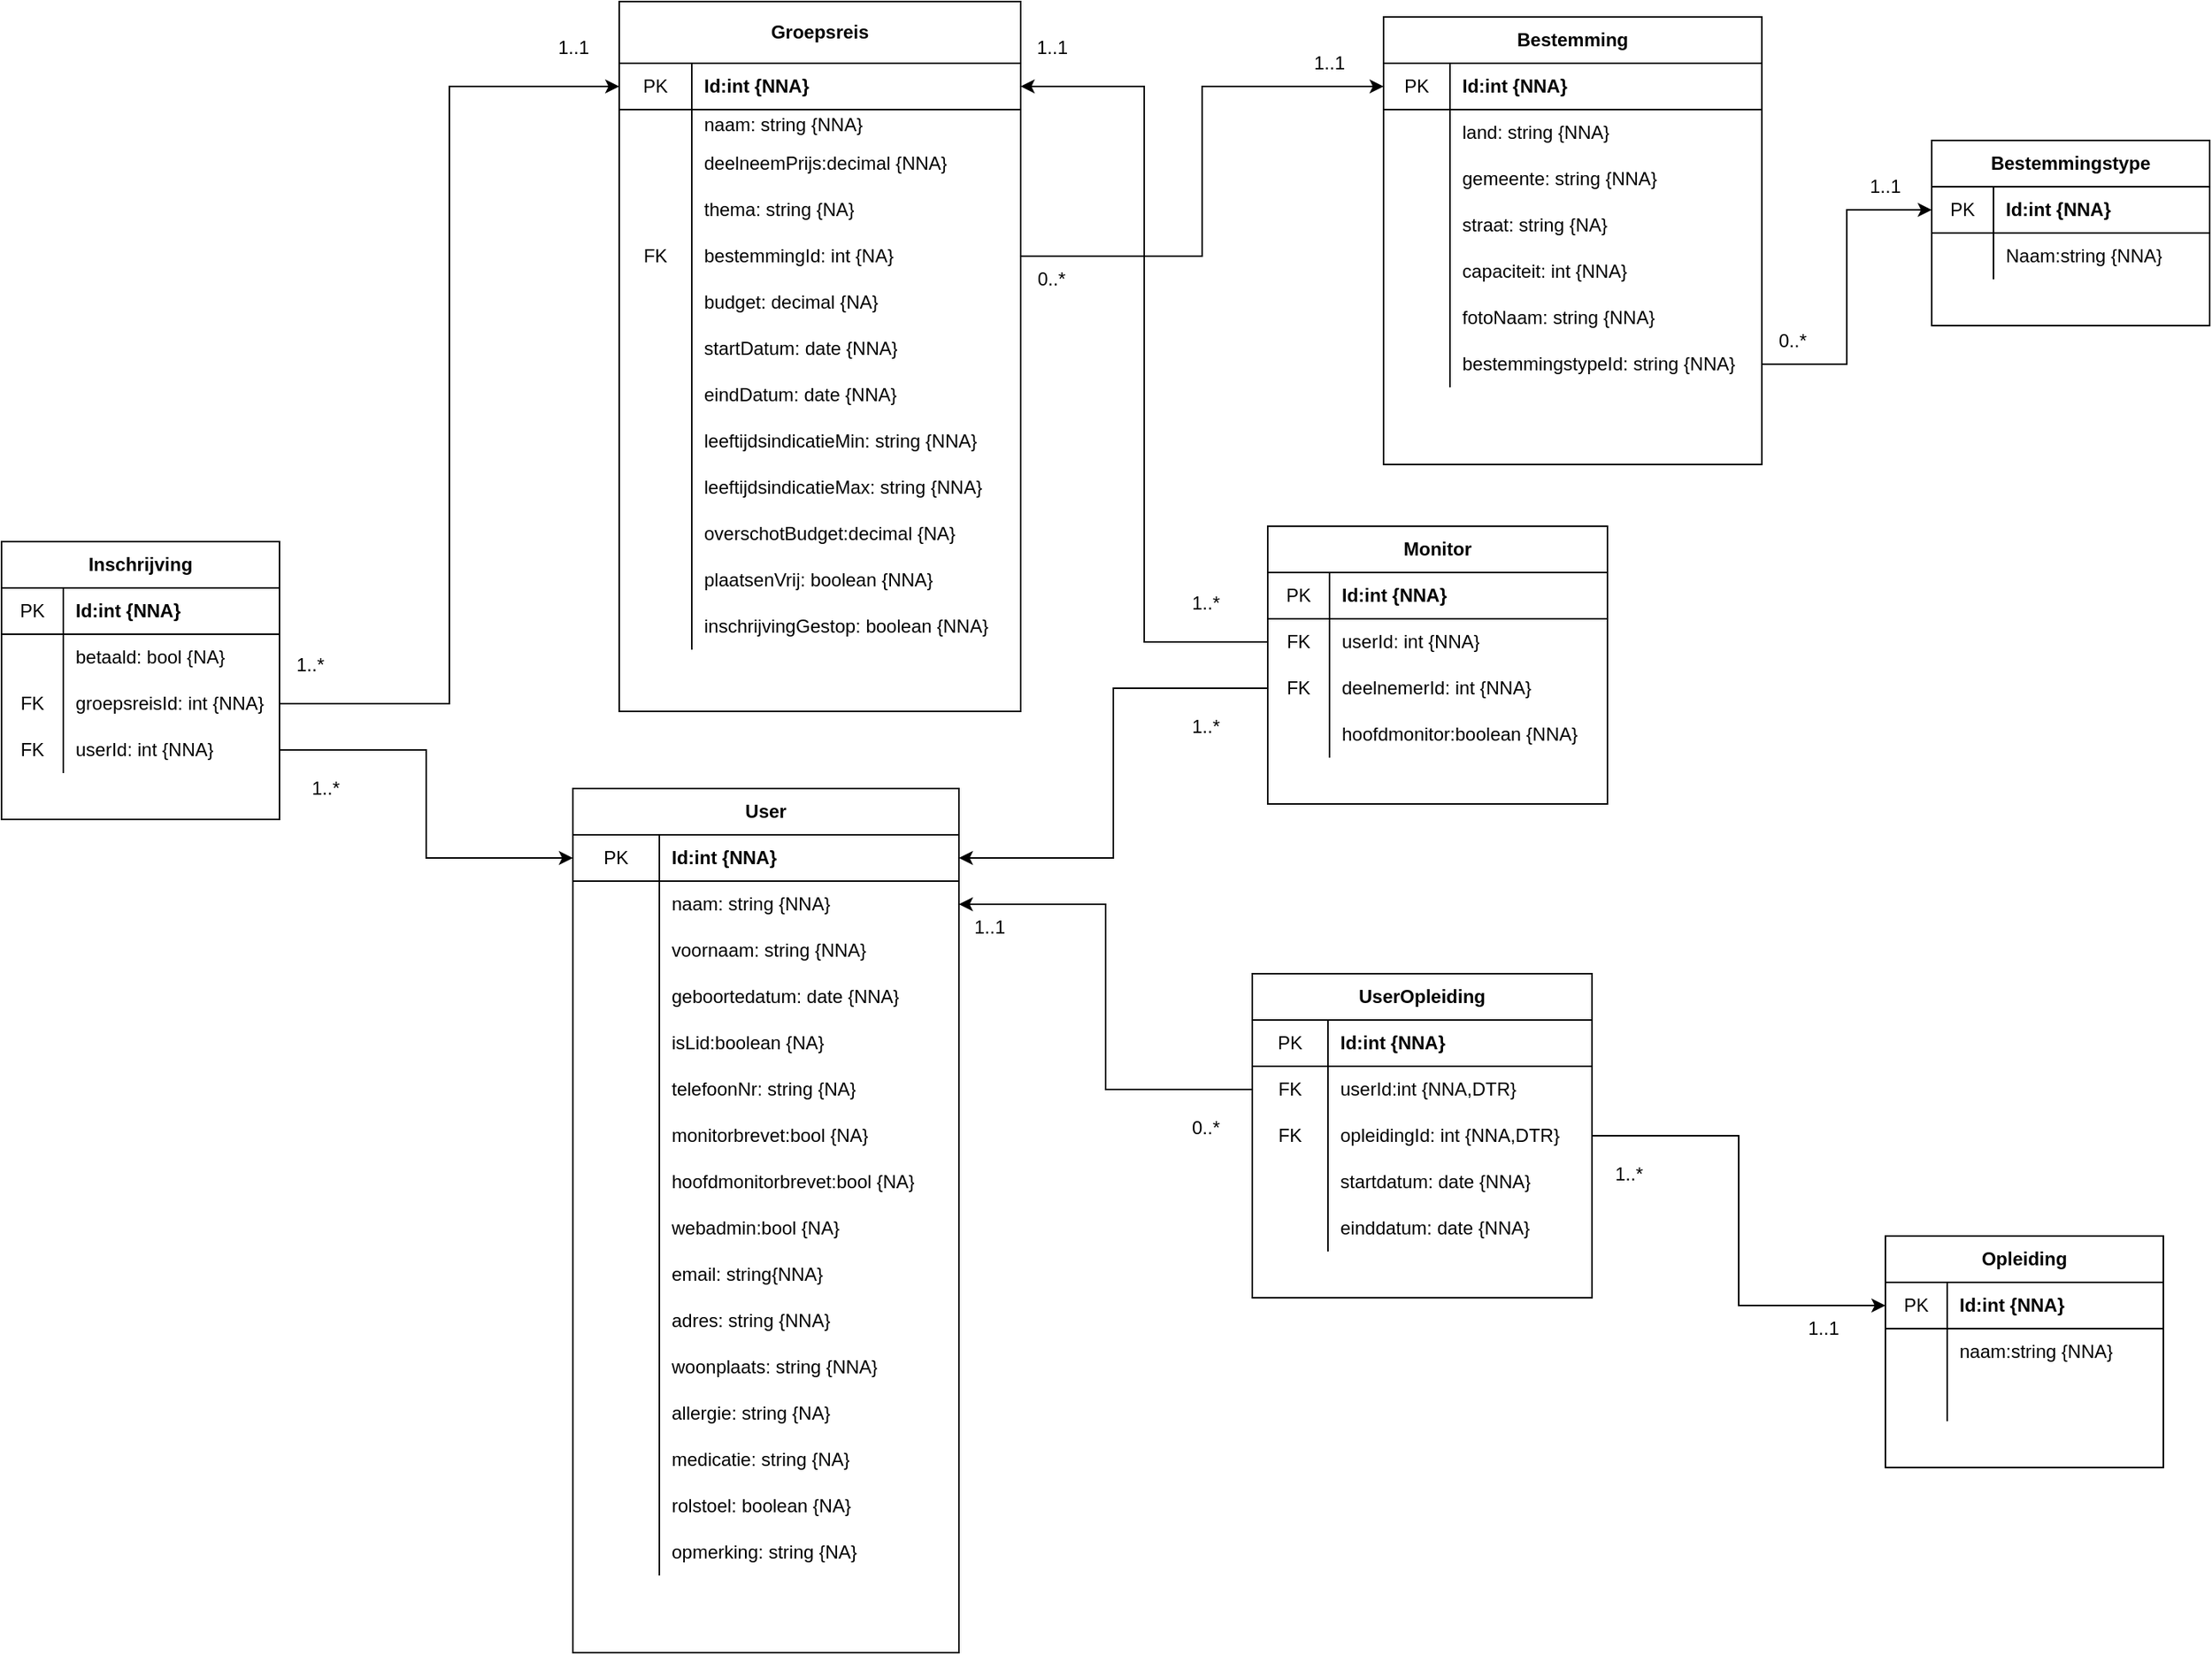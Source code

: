 <mxfile version="13.9.9" type="device"><diagram id="C5RBs43oDa-KdzZeNtuy" name="Page-1"><mxGraphModel dx="2091" dy="584" grid="1" gridSize="10" guides="1" tooltips="1" connect="1" arrows="1" fold="1" page="1" pageScale="1" pageWidth="827" pageHeight="1169" math="0" shadow="0"><root><mxCell id="WIyWlLk6GJQsqaUBKTNV-0"/><mxCell id="WIyWlLk6GJQsqaUBKTNV-1" parent="WIyWlLk6GJQsqaUBKTNV-0"/><mxCell id="b2RmtVHGMw0aTSCNM7jY-10" value="Groepsreis" style="shape=table;html=1;whiteSpace=wrap;startSize=40;container=1;collapsible=0;childLayout=tableLayout;fixedRows=1;rowLines=0;fontStyle=1;align=center;" parent="WIyWlLk6GJQsqaUBKTNV-1" vertex="1"><mxGeometry x="-260" y="50" width="260" height="460" as="geometry"/></mxCell><mxCell id="b2RmtVHGMw0aTSCNM7jY-11" value="" style="shape=partialRectangle;html=1;whiteSpace=wrap;collapsible=0;dropTarget=0;pointerEvents=0;fillColor=none;top=0;left=0;bottom=1;right=0;points=[[0,0.5],[1,0.5]];portConstraint=eastwest;" parent="b2RmtVHGMw0aTSCNM7jY-10" vertex="1"><mxGeometry y="40" width="260" height="30" as="geometry"/></mxCell><mxCell id="b2RmtVHGMw0aTSCNM7jY-12" value="PK" style="shape=partialRectangle;html=1;whiteSpace=wrap;connectable=0;fillColor=none;top=0;left=0;bottom=0;right=0;overflow=hidden;" parent="b2RmtVHGMw0aTSCNM7jY-11" vertex="1"><mxGeometry width="47" height="30" as="geometry"/></mxCell><mxCell id="b2RmtVHGMw0aTSCNM7jY-13" value="&lt;span style=&quot;font-weight: 700 ; background-color: rgb(255 , 255 , 255)&quot;&gt;Id:int {NNA}&lt;/span&gt;" style="shape=partialRectangle;html=1;whiteSpace=wrap;connectable=0;fillColor=none;top=0;left=0;bottom=0;right=0;align=left;spacingLeft=6;overflow=hidden;" parent="b2RmtVHGMw0aTSCNM7jY-11" vertex="1"><mxGeometry x="47" width="213" height="30" as="geometry"/></mxCell><mxCell id="b2RmtVHGMw0aTSCNM7jY-14" value="" style="shape=partialRectangle;html=1;whiteSpace=wrap;collapsible=0;dropTarget=0;pointerEvents=0;fillColor=none;top=0;left=0;bottom=0;right=0;points=[[0,0.5],[1,0.5]];portConstraint=eastwest;" parent="b2RmtVHGMw0aTSCNM7jY-10" vertex="1"><mxGeometry y="70" width="260" height="20" as="geometry"/></mxCell><mxCell id="b2RmtVHGMw0aTSCNM7jY-15" value="" style="shape=partialRectangle;html=1;whiteSpace=wrap;connectable=0;fillColor=none;top=0;left=0;bottom=0;right=0;overflow=hidden;" parent="b2RmtVHGMw0aTSCNM7jY-14" vertex="1"><mxGeometry width="47" height="20" as="geometry"/></mxCell><mxCell id="b2RmtVHGMw0aTSCNM7jY-16" value="naam: string {NNA}" style="shape=partialRectangle;html=1;whiteSpace=wrap;connectable=0;fillColor=none;top=0;left=0;bottom=0;right=0;align=left;spacingLeft=6;overflow=hidden;" parent="b2RmtVHGMw0aTSCNM7jY-14" vertex="1"><mxGeometry x="47" width="213" height="20" as="geometry"/></mxCell><mxCell id="b2RmtVHGMw0aTSCNM7jY-17" value="" style="shape=partialRectangle;html=1;whiteSpace=wrap;collapsible=0;dropTarget=0;pointerEvents=0;fillColor=none;top=0;left=0;bottom=0;right=0;points=[[0,0.5],[1,0.5]];portConstraint=eastwest;" parent="b2RmtVHGMw0aTSCNM7jY-10" vertex="1"><mxGeometry y="90" width="260" height="30" as="geometry"/></mxCell><mxCell id="b2RmtVHGMw0aTSCNM7jY-18" value="" style="shape=partialRectangle;html=1;whiteSpace=wrap;connectable=0;fillColor=none;top=0;left=0;bottom=0;right=0;overflow=hidden;" parent="b2RmtVHGMw0aTSCNM7jY-17" vertex="1"><mxGeometry width="47" height="30" as="geometry"/></mxCell><mxCell id="b2RmtVHGMw0aTSCNM7jY-19" value="deelneemPrijs:decimal {NNA}" style="shape=partialRectangle;html=1;whiteSpace=wrap;connectable=0;fillColor=none;top=0;left=0;bottom=0;right=0;align=left;spacingLeft=6;overflow=hidden;" parent="b2RmtVHGMw0aTSCNM7jY-17" vertex="1"><mxGeometry x="47" width="213" height="30" as="geometry"/></mxCell><mxCell id="LgkjcT197E1DzK7klK1a-7" value="" style="shape=partialRectangle;html=1;whiteSpace=wrap;collapsible=0;dropTarget=0;pointerEvents=0;fillColor=none;top=0;left=0;bottom=0;right=0;points=[[0,0.5],[1,0.5]];portConstraint=eastwest;" parent="b2RmtVHGMw0aTSCNM7jY-10" vertex="1"><mxGeometry y="120" width="260" height="30" as="geometry"/></mxCell><mxCell id="LgkjcT197E1DzK7klK1a-8" value="" style="shape=partialRectangle;html=1;whiteSpace=wrap;connectable=0;fillColor=none;top=0;left=0;bottom=0;right=0;overflow=hidden;" parent="LgkjcT197E1DzK7klK1a-7" vertex="1"><mxGeometry width="47" height="30" as="geometry"/></mxCell><mxCell id="LgkjcT197E1DzK7klK1a-9" value="thema: string {NA}" style="shape=partialRectangle;html=1;whiteSpace=wrap;connectable=0;fillColor=none;top=0;left=0;bottom=0;right=0;align=left;spacingLeft=6;overflow=hidden;" parent="LgkjcT197E1DzK7klK1a-7" vertex="1"><mxGeometry x="47" width="213" height="30" as="geometry"/></mxCell><mxCell id="LgkjcT197E1DzK7klK1a-24" value="" style="shape=partialRectangle;html=1;whiteSpace=wrap;collapsible=0;dropTarget=0;pointerEvents=0;fillColor=none;top=0;left=0;bottom=0;right=0;points=[[0,0.5],[1,0.5]];portConstraint=eastwest;" parent="b2RmtVHGMw0aTSCNM7jY-10" vertex="1"><mxGeometry y="150" width="260" height="30" as="geometry"/></mxCell><mxCell id="LgkjcT197E1DzK7klK1a-25" value="FK" style="shape=partialRectangle;html=1;whiteSpace=wrap;connectable=0;fillColor=none;top=0;left=0;bottom=0;right=0;overflow=hidden;" parent="LgkjcT197E1DzK7klK1a-24" vertex="1"><mxGeometry width="47" height="30" as="geometry"/></mxCell><mxCell id="LgkjcT197E1DzK7klK1a-26" value="bestemmingId: int {NA}" style="shape=partialRectangle;html=1;whiteSpace=wrap;connectable=0;fillColor=none;top=0;left=0;bottom=0;right=0;align=left;spacingLeft=6;overflow=hidden;" parent="LgkjcT197E1DzK7klK1a-24" vertex="1"><mxGeometry x="47" width="213" height="30" as="geometry"/></mxCell><mxCell id="nug8iFL8tTf4QqqPqUYA-22" value="" style="shape=partialRectangle;html=1;whiteSpace=wrap;collapsible=0;dropTarget=0;pointerEvents=0;fillColor=none;top=0;left=0;bottom=0;right=0;points=[[0,0.5],[1,0.5]];portConstraint=eastwest;" parent="b2RmtVHGMw0aTSCNM7jY-10" vertex="1"><mxGeometry y="180" width="260" height="30" as="geometry"/></mxCell><mxCell id="nug8iFL8tTf4QqqPqUYA-23" value="" style="shape=partialRectangle;html=1;whiteSpace=wrap;connectable=0;fillColor=none;top=0;left=0;bottom=0;right=0;overflow=hidden;" parent="nug8iFL8tTf4QqqPqUYA-22" vertex="1"><mxGeometry width="47" height="30" as="geometry"/></mxCell><mxCell id="nug8iFL8tTf4QqqPqUYA-24" value="budget: decimal {NA}" style="shape=partialRectangle;html=1;whiteSpace=wrap;connectable=0;fillColor=none;top=0;left=0;bottom=0;right=0;align=left;spacingLeft=6;overflow=hidden;" parent="nug8iFL8tTf4QqqPqUYA-22" vertex="1"><mxGeometry x="47" width="213" height="30" as="geometry"/></mxCell><mxCell id="nug8iFL8tTf4QqqPqUYA-47" value="" style="shape=partialRectangle;html=1;whiteSpace=wrap;collapsible=0;dropTarget=0;pointerEvents=0;fillColor=none;top=0;left=0;bottom=0;right=0;points=[[0,0.5],[1,0.5]];portConstraint=eastwest;" parent="b2RmtVHGMw0aTSCNM7jY-10" vertex="1"><mxGeometry y="210" width="260" height="30" as="geometry"/></mxCell><mxCell id="nug8iFL8tTf4QqqPqUYA-48" value="" style="shape=partialRectangle;html=1;whiteSpace=wrap;connectable=0;fillColor=none;top=0;left=0;bottom=0;right=0;overflow=hidden;" parent="nug8iFL8tTf4QqqPqUYA-47" vertex="1"><mxGeometry width="47" height="30" as="geometry"/></mxCell><mxCell id="nug8iFL8tTf4QqqPqUYA-49" value="startDatum: date {NNA}" style="shape=partialRectangle;html=1;whiteSpace=wrap;connectable=0;fillColor=none;top=0;left=0;bottom=0;right=0;align=left;spacingLeft=6;overflow=hidden;" parent="nug8iFL8tTf4QqqPqUYA-47" vertex="1"><mxGeometry x="47" width="213" height="30" as="geometry"/></mxCell><mxCell id="nug8iFL8tTf4QqqPqUYA-50" value="" style="shape=partialRectangle;html=1;whiteSpace=wrap;collapsible=0;dropTarget=0;pointerEvents=0;fillColor=none;top=0;left=0;bottom=0;right=0;points=[[0,0.5],[1,0.5]];portConstraint=eastwest;" parent="b2RmtVHGMw0aTSCNM7jY-10" vertex="1"><mxGeometry y="240" width="260" height="30" as="geometry"/></mxCell><mxCell id="nug8iFL8tTf4QqqPqUYA-51" value="" style="shape=partialRectangle;html=1;whiteSpace=wrap;connectable=0;fillColor=none;top=0;left=0;bottom=0;right=0;overflow=hidden;" parent="nug8iFL8tTf4QqqPqUYA-50" vertex="1"><mxGeometry width="47" height="30" as="geometry"/></mxCell><mxCell id="nug8iFL8tTf4QqqPqUYA-52" value="eindDatum: date {NNA}" style="shape=partialRectangle;html=1;whiteSpace=wrap;connectable=0;fillColor=none;top=0;left=0;bottom=0;right=0;align=left;spacingLeft=6;overflow=hidden;" parent="nug8iFL8tTf4QqqPqUYA-50" vertex="1"><mxGeometry x="47" width="213" height="30" as="geometry"/></mxCell><mxCell id="LgkjcT197E1DzK7klK1a-4" value="" style="shape=partialRectangle;html=1;whiteSpace=wrap;collapsible=0;dropTarget=0;pointerEvents=0;fillColor=none;top=0;left=0;bottom=0;right=0;points=[[0,0.5],[1,0.5]];portConstraint=eastwest;" parent="b2RmtVHGMw0aTSCNM7jY-10" vertex="1"><mxGeometry y="270" width="260" height="30" as="geometry"/></mxCell><mxCell id="LgkjcT197E1DzK7klK1a-5" value="" style="shape=partialRectangle;html=1;whiteSpace=wrap;connectable=0;fillColor=none;top=0;left=0;bottom=0;right=0;overflow=hidden;" parent="LgkjcT197E1DzK7klK1a-4" vertex="1"><mxGeometry width="47" height="30" as="geometry"/></mxCell><mxCell id="LgkjcT197E1DzK7klK1a-6" value="leeftijdsindicatieMin: string {NNA}" style="shape=partialRectangle;html=1;whiteSpace=wrap;connectable=0;fillColor=none;top=0;left=0;bottom=0;right=0;align=left;spacingLeft=6;overflow=hidden;" parent="LgkjcT197E1DzK7klK1a-4" vertex="1"><mxGeometry x="47" width="213" height="30" as="geometry"/></mxCell><mxCell id="aZck751rsVT54Oi11za5-96" value="" style="shape=partialRectangle;html=1;whiteSpace=wrap;collapsible=0;dropTarget=0;pointerEvents=0;fillColor=none;top=0;left=0;bottom=0;right=0;points=[[0,0.5],[1,0.5]];portConstraint=eastwest;" parent="b2RmtVHGMw0aTSCNM7jY-10" vertex="1"><mxGeometry y="300" width="260" height="30" as="geometry"/></mxCell><mxCell id="aZck751rsVT54Oi11za5-97" value="" style="shape=partialRectangle;html=1;whiteSpace=wrap;connectable=0;fillColor=none;top=0;left=0;bottom=0;right=0;overflow=hidden;" parent="aZck751rsVT54Oi11za5-96" vertex="1"><mxGeometry width="47" height="30" as="geometry"/></mxCell><mxCell id="aZck751rsVT54Oi11za5-98" value="leeftijdsindicatieMax: string {NNA}" style="shape=partialRectangle;html=1;whiteSpace=wrap;connectable=0;fillColor=none;top=0;left=0;bottom=0;right=0;align=left;spacingLeft=6;overflow=hidden;" parent="aZck751rsVT54Oi11za5-96" vertex="1"><mxGeometry x="47" width="213" height="30" as="geometry"/></mxCell><mxCell id="aZck751rsVT54Oi11za5-114" value="" style="shape=partialRectangle;html=1;whiteSpace=wrap;collapsible=0;dropTarget=0;pointerEvents=0;fillColor=none;top=0;left=0;bottom=0;right=0;points=[[0,0.5],[1,0.5]];portConstraint=eastwest;" parent="b2RmtVHGMw0aTSCNM7jY-10" vertex="1"><mxGeometry y="330" width="260" height="30" as="geometry"/></mxCell><mxCell id="aZck751rsVT54Oi11za5-115" value="" style="shape=partialRectangle;html=1;whiteSpace=wrap;connectable=0;fillColor=none;top=0;left=0;bottom=0;right=0;overflow=hidden;" parent="aZck751rsVT54Oi11za5-114" vertex="1"><mxGeometry width="47" height="30" as="geometry"/></mxCell><mxCell id="aZck751rsVT54Oi11za5-116" value="overschotBudget:decimal {NA}" style="shape=partialRectangle;html=1;whiteSpace=wrap;connectable=0;fillColor=none;top=0;left=0;bottom=0;right=0;align=left;spacingLeft=6;overflow=hidden;" parent="aZck751rsVT54Oi11za5-114" vertex="1"><mxGeometry x="47" width="213" height="30" as="geometry"/></mxCell><mxCell id="aZck751rsVT54Oi11za5-117" value="" style="shape=partialRectangle;html=1;whiteSpace=wrap;collapsible=0;dropTarget=0;pointerEvents=0;fillColor=none;top=0;left=0;bottom=0;right=0;points=[[0,0.5],[1,0.5]];portConstraint=eastwest;" parent="b2RmtVHGMw0aTSCNM7jY-10" vertex="1"><mxGeometry y="360" width="260" height="30" as="geometry"/></mxCell><mxCell id="aZck751rsVT54Oi11za5-118" value="" style="shape=partialRectangle;html=1;whiteSpace=wrap;connectable=0;fillColor=none;top=0;left=0;bottom=0;right=0;overflow=hidden;" parent="aZck751rsVT54Oi11za5-117" vertex="1"><mxGeometry width="47" height="30" as="geometry"/></mxCell><mxCell id="aZck751rsVT54Oi11za5-119" value="plaatsenVrij: boolean {NNA}" style="shape=partialRectangle;html=1;whiteSpace=wrap;connectable=0;fillColor=none;top=0;left=0;bottom=0;right=0;align=left;spacingLeft=6;overflow=hidden;" parent="aZck751rsVT54Oi11za5-117" vertex="1"><mxGeometry x="47" width="213" height="30" as="geometry"/></mxCell><mxCell id="aZck751rsVT54Oi11za5-157" value="" style="shape=partialRectangle;html=1;whiteSpace=wrap;collapsible=0;dropTarget=0;pointerEvents=0;fillColor=none;top=0;left=0;bottom=0;right=0;points=[[0,0.5],[1,0.5]];portConstraint=eastwest;" parent="b2RmtVHGMw0aTSCNM7jY-10" vertex="1"><mxGeometry y="390" width="260" height="30" as="geometry"/></mxCell><mxCell id="aZck751rsVT54Oi11za5-158" value="" style="shape=partialRectangle;html=1;whiteSpace=wrap;connectable=0;fillColor=none;top=0;left=0;bottom=0;right=0;overflow=hidden;" parent="aZck751rsVT54Oi11za5-157" vertex="1"><mxGeometry width="47" height="30" as="geometry"/></mxCell><mxCell id="aZck751rsVT54Oi11za5-159" value="inschrijvingGestop: boolean {NNA}" style="shape=partialRectangle;html=1;whiteSpace=wrap;connectable=0;fillColor=none;top=0;left=0;bottom=0;right=0;align=left;spacingLeft=6;overflow=hidden;" parent="aZck751rsVT54Oi11za5-157" vertex="1"><mxGeometry x="47" width="213" height="30" as="geometry"/></mxCell><mxCell id="b2RmtVHGMw0aTSCNM7jY-20" value="Bestemming" style="shape=table;html=1;whiteSpace=wrap;startSize=30;container=1;collapsible=0;childLayout=tableLayout;fixedRows=1;rowLines=0;fontStyle=1;align=center;" parent="WIyWlLk6GJQsqaUBKTNV-1" vertex="1"><mxGeometry x="235" y="60" width="245" height="290" as="geometry"/></mxCell><mxCell id="b2RmtVHGMw0aTSCNM7jY-21" value="" style="shape=partialRectangle;html=1;whiteSpace=wrap;collapsible=0;dropTarget=0;pointerEvents=0;fillColor=none;top=0;left=0;bottom=1;right=0;points=[[0,0.5],[1,0.5]];portConstraint=eastwest;" parent="b2RmtVHGMw0aTSCNM7jY-20" vertex="1"><mxGeometry y="30" width="245" height="30" as="geometry"/></mxCell><mxCell id="b2RmtVHGMw0aTSCNM7jY-22" value="PK" style="shape=partialRectangle;html=1;whiteSpace=wrap;connectable=0;fillColor=none;top=0;left=0;bottom=0;right=0;overflow=hidden;" parent="b2RmtVHGMw0aTSCNM7jY-21" vertex="1"><mxGeometry width="43" height="30" as="geometry"/></mxCell><mxCell id="b2RmtVHGMw0aTSCNM7jY-23" value="&lt;span style=&quot;font-weight: 700 ; background-color: rgb(255 , 255 , 255)&quot;&gt;Id:int {NNA}&lt;/span&gt;" style="shape=partialRectangle;html=1;whiteSpace=wrap;connectable=0;fillColor=none;top=0;left=0;bottom=0;right=0;align=left;spacingLeft=6;overflow=hidden;" parent="b2RmtVHGMw0aTSCNM7jY-21" vertex="1"><mxGeometry x="43" width="202" height="30" as="geometry"/></mxCell><mxCell id="b2RmtVHGMw0aTSCNM7jY-24" value="" style="shape=partialRectangle;html=1;whiteSpace=wrap;collapsible=0;dropTarget=0;pointerEvents=0;fillColor=none;top=0;left=0;bottom=0;right=0;points=[[0,0.5],[1,0.5]];portConstraint=eastwest;" parent="b2RmtVHGMw0aTSCNM7jY-20" vertex="1"><mxGeometry y="60" width="245" height="30" as="geometry"/></mxCell><mxCell id="b2RmtVHGMw0aTSCNM7jY-25" value="" style="shape=partialRectangle;html=1;whiteSpace=wrap;connectable=0;fillColor=none;top=0;left=0;bottom=0;right=0;overflow=hidden;" parent="b2RmtVHGMw0aTSCNM7jY-24" vertex="1"><mxGeometry width="43" height="30" as="geometry"/></mxCell><mxCell id="b2RmtVHGMw0aTSCNM7jY-26" value="land: string {NNA}" style="shape=partialRectangle;html=1;whiteSpace=wrap;connectable=0;fillColor=none;top=0;left=0;bottom=0;right=0;align=left;spacingLeft=6;overflow=hidden;" parent="b2RmtVHGMw0aTSCNM7jY-24" vertex="1"><mxGeometry x="43" width="202" height="30" as="geometry"/></mxCell><mxCell id="b2RmtVHGMw0aTSCNM7jY-27" value="" style="shape=partialRectangle;html=1;whiteSpace=wrap;collapsible=0;dropTarget=0;pointerEvents=0;fillColor=none;top=0;left=0;bottom=0;right=0;points=[[0,0.5],[1,0.5]];portConstraint=eastwest;" parent="b2RmtVHGMw0aTSCNM7jY-20" vertex="1"><mxGeometry y="90" width="245" height="30" as="geometry"/></mxCell><mxCell id="b2RmtVHGMw0aTSCNM7jY-28" value="" style="shape=partialRectangle;html=1;whiteSpace=wrap;connectable=0;fillColor=none;top=0;left=0;bottom=0;right=0;overflow=hidden;" parent="b2RmtVHGMw0aTSCNM7jY-27" vertex="1"><mxGeometry width="43" height="30" as="geometry"/></mxCell><mxCell id="b2RmtVHGMw0aTSCNM7jY-29" value="gemeente: string {NNA}" style="shape=partialRectangle;html=1;whiteSpace=wrap;connectable=0;fillColor=none;top=0;left=0;bottom=0;right=0;align=left;spacingLeft=6;overflow=hidden;" parent="b2RmtVHGMw0aTSCNM7jY-27" vertex="1"><mxGeometry x="43" width="202" height="30" as="geometry"/></mxCell><mxCell id="uZnQe8wYLzyNg_ydjCBc-38" value="" style="shape=partialRectangle;html=1;whiteSpace=wrap;collapsible=0;dropTarget=0;pointerEvents=0;fillColor=none;top=0;left=0;bottom=0;right=0;points=[[0,0.5],[1,0.5]];portConstraint=eastwest;" parent="b2RmtVHGMw0aTSCNM7jY-20" vertex="1"><mxGeometry y="120" width="245" height="30" as="geometry"/></mxCell><mxCell id="uZnQe8wYLzyNg_ydjCBc-39" value="" style="shape=partialRectangle;html=1;whiteSpace=wrap;connectable=0;fillColor=none;top=0;left=0;bottom=0;right=0;overflow=hidden;" parent="uZnQe8wYLzyNg_ydjCBc-38" vertex="1"><mxGeometry width="43" height="30" as="geometry"/></mxCell><mxCell id="uZnQe8wYLzyNg_ydjCBc-40" value="straat: string {NA}" style="shape=partialRectangle;html=1;whiteSpace=wrap;connectable=0;fillColor=none;top=0;left=0;bottom=0;right=0;align=left;spacingLeft=6;overflow=hidden;" parent="uZnQe8wYLzyNg_ydjCBc-38" vertex="1"><mxGeometry x="43" width="202" height="30" as="geometry"/></mxCell><mxCell id="uZnQe8wYLzyNg_ydjCBc-41" value="" style="shape=partialRectangle;html=1;whiteSpace=wrap;collapsible=0;dropTarget=0;pointerEvents=0;fillColor=none;top=0;left=0;bottom=0;right=0;points=[[0,0.5],[1,0.5]];portConstraint=eastwest;" parent="b2RmtVHGMw0aTSCNM7jY-20" vertex="1"><mxGeometry y="150" width="245" height="30" as="geometry"/></mxCell><mxCell id="uZnQe8wYLzyNg_ydjCBc-42" value="" style="shape=partialRectangle;html=1;whiteSpace=wrap;connectable=0;fillColor=none;top=0;left=0;bottom=0;right=0;overflow=hidden;" parent="uZnQe8wYLzyNg_ydjCBc-41" vertex="1"><mxGeometry width="43" height="30" as="geometry"/></mxCell><mxCell id="uZnQe8wYLzyNg_ydjCBc-43" value="capaciteit: int {NNA}" style="shape=partialRectangle;html=1;whiteSpace=wrap;connectable=0;fillColor=none;top=0;left=0;bottom=0;right=0;align=left;spacingLeft=6;overflow=hidden;" parent="uZnQe8wYLzyNg_ydjCBc-41" vertex="1"><mxGeometry x="43" width="202" height="30" as="geometry"/></mxCell><mxCell id="kOToBtO9S5kFiczFYiag-9" value="" style="shape=partialRectangle;html=1;whiteSpace=wrap;collapsible=0;dropTarget=0;pointerEvents=0;fillColor=none;top=0;left=0;bottom=0;right=0;points=[[0,0.5],[1,0.5]];portConstraint=eastwest;" vertex="1" parent="b2RmtVHGMw0aTSCNM7jY-20"><mxGeometry y="180" width="245" height="30" as="geometry"/></mxCell><mxCell id="kOToBtO9S5kFiczFYiag-10" value="" style="shape=partialRectangle;html=1;whiteSpace=wrap;connectable=0;fillColor=none;top=0;left=0;bottom=0;right=0;overflow=hidden;" vertex="1" parent="kOToBtO9S5kFiczFYiag-9"><mxGeometry width="43" height="30" as="geometry"/></mxCell><mxCell id="kOToBtO9S5kFiczFYiag-11" value="fotoNaam: string {NNA}" style="shape=partialRectangle;html=1;whiteSpace=wrap;connectable=0;fillColor=none;top=0;left=0;bottom=0;right=0;align=left;spacingLeft=6;overflow=hidden;" vertex="1" parent="kOToBtO9S5kFiczFYiag-9"><mxGeometry x="43" width="202" height="30" as="geometry"/></mxCell><mxCell id="nug8iFL8tTf4QqqPqUYA-75" value="" style="shape=partialRectangle;html=1;whiteSpace=wrap;collapsible=0;dropTarget=0;pointerEvents=0;fillColor=none;top=0;left=0;bottom=0;right=0;points=[[0,0.5],[1,0.5]];portConstraint=eastwest;" parent="b2RmtVHGMw0aTSCNM7jY-20" vertex="1"><mxGeometry y="210" width="245" height="30" as="geometry"/></mxCell><mxCell id="nug8iFL8tTf4QqqPqUYA-76" value="" style="shape=partialRectangle;html=1;whiteSpace=wrap;connectable=0;fillColor=none;top=0;left=0;bottom=0;right=0;overflow=hidden;" parent="nug8iFL8tTf4QqqPqUYA-75" vertex="1"><mxGeometry width="43" height="30" as="geometry"/></mxCell><mxCell id="nug8iFL8tTf4QqqPqUYA-77" value="bestemmingstypeId: string {NNA}" style="shape=partialRectangle;html=1;whiteSpace=wrap;connectable=0;fillColor=none;top=0;left=0;bottom=0;right=0;align=left;spacingLeft=6;overflow=hidden;" parent="nug8iFL8tTf4QqqPqUYA-75" vertex="1"><mxGeometry x="43" width="202" height="30" as="geometry"/></mxCell><mxCell id="nug8iFL8tTf4QqqPqUYA-78" style="edgeStyle=orthogonalEdgeStyle;rounded=0;orthogonalLoop=1;jettySize=auto;html=1;exitX=1;exitY=0.5;exitDx=0;exitDy=0;" parent="b2RmtVHGMw0aTSCNM7jY-20" source="nug8iFL8tTf4QqqPqUYA-75" target="nug8iFL8tTf4QqqPqUYA-75" edge="1"><mxGeometry relative="1" as="geometry"/></mxCell><mxCell id="b2RmtVHGMw0aTSCNM7jY-30" value="User" style="shape=table;html=1;whiteSpace=wrap;startSize=30;container=1;collapsible=0;childLayout=tableLayout;fixedRows=1;rowLines=0;fontStyle=1;align=center;" parent="WIyWlLk6GJQsqaUBKTNV-1" vertex="1"><mxGeometry x="-290" y="560" width="250" height="560" as="geometry"/></mxCell><mxCell id="b2RmtVHGMw0aTSCNM7jY-31" value="" style="shape=partialRectangle;html=1;whiteSpace=wrap;collapsible=0;dropTarget=0;pointerEvents=0;fillColor=none;top=0;left=0;bottom=1;right=0;points=[[0,0.5],[1,0.5]];portConstraint=eastwest;" parent="b2RmtVHGMw0aTSCNM7jY-30" vertex="1"><mxGeometry y="30" width="250" height="30" as="geometry"/></mxCell><mxCell id="b2RmtVHGMw0aTSCNM7jY-32" value="PK" style="shape=partialRectangle;html=1;whiteSpace=wrap;connectable=0;fillColor=none;top=0;left=0;bottom=0;right=0;overflow=hidden;" parent="b2RmtVHGMw0aTSCNM7jY-31" vertex="1"><mxGeometry width="56" height="30" as="geometry"/></mxCell><mxCell id="b2RmtVHGMw0aTSCNM7jY-33" value="&lt;span style=&quot;font-weight: 700 ; background-color: rgb(255 , 255 , 255)&quot;&gt;Id:int {NNA}&lt;/span&gt;" style="shape=partialRectangle;html=1;whiteSpace=wrap;connectable=0;fillColor=none;top=0;left=0;bottom=0;right=0;align=left;spacingLeft=6;overflow=hidden;" parent="b2RmtVHGMw0aTSCNM7jY-31" vertex="1"><mxGeometry x="56" width="194" height="30" as="geometry"/></mxCell><mxCell id="b2RmtVHGMw0aTSCNM7jY-34" value="" style="shape=partialRectangle;html=1;whiteSpace=wrap;collapsible=0;dropTarget=0;pointerEvents=0;fillColor=none;top=0;left=0;bottom=0;right=0;points=[[0,0.5],[1,0.5]];portConstraint=eastwest;" parent="b2RmtVHGMw0aTSCNM7jY-30" vertex="1"><mxGeometry y="60" width="250" height="30" as="geometry"/></mxCell><mxCell id="b2RmtVHGMw0aTSCNM7jY-35" value="" style="shape=partialRectangle;html=1;whiteSpace=wrap;connectable=0;fillColor=none;top=0;left=0;bottom=0;right=0;overflow=hidden;" parent="b2RmtVHGMw0aTSCNM7jY-34" vertex="1"><mxGeometry width="56" height="30" as="geometry"/></mxCell><mxCell id="b2RmtVHGMw0aTSCNM7jY-36" value="naam: string {NNA}" style="shape=partialRectangle;html=1;whiteSpace=wrap;connectable=0;fillColor=none;top=0;left=0;bottom=0;right=0;align=left;spacingLeft=6;overflow=hidden;" parent="b2RmtVHGMw0aTSCNM7jY-34" vertex="1"><mxGeometry x="56" width="194" height="30" as="geometry"/></mxCell><mxCell id="nug8iFL8tTf4QqqPqUYA-53" value="" style="shape=partialRectangle;html=1;whiteSpace=wrap;collapsible=0;dropTarget=0;pointerEvents=0;fillColor=none;top=0;left=0;bottom=0;right=0;points=[[0,0.5],[1,0.5]];portConstraint=eastwest;" parent="b2RmtVHGMw0aTSCNM7jY-30" vertex="1"><mxGeometry y="90" width="250" height="30" as="geometry"/></mxCell><mxCell id="nug8iFL8tTf4QqqPqUYA-54" value="" style="shape=partialRectangle;html=1;whiteSpace=wrap;connectable=0;fillColor=none;top=0;left=0;bottom=0;right=0;overflow=hidden;" parent="nug8iFL8tTf4QqqPqUYA-53" vertex="1"><mxGeometry width="56" height="30" as="geometry"/></mxCell><mxCell id="nug8iFL8tTf4QqqPqUYA-55" value="voornaam: string {NNA}" style="shape=partialRectangle;html=1;whiteSpace=wrap;connectable=0;fillColor=none;top=0;left=0;bottom=0;right=0;align=left;spacingLeft=6;overflow=hidden;" parent="nug8iFL8tTf4QqqPqUYA-53" vertex="1"><mxGeometry x="56" width="194" height="30" as="geometry"/></mxCell><mxCell id="b2RmtVHGMw0aTSCNM7jY-37" value="" style="shape=partialRectangle;html=1;whiteSpace=wrap;collapsible=0;dropTarget=0;pointerEvents=0;fillColor=none;top=0;left=0;bottom=0;right=0;points=[[0,0.5],[1,0.5]];portConstraint=eastwest;" parent="b2RmtVHGMw0aTSCNM7jY-30" vertex="1"><mxGeometry y="120" width="250" height="30" as="geometry"/></mxCell><mxCell id="b2RmtVHGMw0aTSCNM7jY-38" value="" style="shape=partialRectangle;html=1;whiteSpace=wrap;connectable=0;fillColor=none;top=0;left=0;bottom=0;right=0;overflow=hidden;" parent="b2RmtVHGMw0aTSCNM7jY-37" vertex="1"><mxGeometry width="56" height="30" as="geometry"/></mxCell><mxCell id="b2RmtVHGMw0aTSCNM7jY-39" value="geboortedatum: date {NNA}" style="shape=partialRectangle;html=1;whiteSpace=wrap;connectable=0;fillColor=none;top=0;left=0;bottom=0;right=0;align=left;spacingLeft=6;overflow=hidden;" parent="b2RmtVHGMw0aTSCNM7jY-37" vertex="1"><mxGeometry x="56" width="194" height="30" as="geometry"/></mxCell><mxCell id="uZnQe8wYLzyNg_ydjCBc-44" value="" style="shape=partialRectangle;html=1;whiteSpace=wrap;collapsible=0;dropTarget=0;pointerEvents=0;fillColor=none;top=0;left=0;bottom=0;right=0;points=[[0,0.5],[1,0.5]];portConstraint=eastwest;" parent="b2RmtVHGMw0aTSCNM7jY-30" vertex="1"><mxGeometry y="150" width="250" height="30" as="geometry"/></mxCell><mxCell id="uZnQe8wYLzyNg_ydjCBc-45" value="" style="shape=partialRectangle;html=1;whiteSpace=wrap;connectable=0;fillColor=none;top=0;left=0;bottom=0;right=0;overflow=hidden;" parent="uZnQe8wYLzyNg_ydjCBc-44" vertex="1"><mxGeometry width="56" height="30" as="geometry"/></mxCell><mxCell id="uZnQe8wYLzyNg_ydjCBc-46" value="isLid:boolean {NA}" style="shape=partialRectangle;html=1;whiteSpace=wrap;connectable=0;fillColor=none;top=0;left=0;bottom=0;right=0;align=left;spacingLeft=6;overflow=hidden;" parent="uZnQe8wYLzyNg_ydjCBc-44" vertex="1"><mxGeometry x="56" width="194" height="30" as="geometry"/></mxCell><mxCell id="uZnQe8wYLzyNg_ydjCBc-47" value="" style="shape=partialRectangle;html=1;whiteSpace=wrap;collapsible=0;dropTarget=0;pointerEvents=0;fillColor=none;top=0;left=0;bottom=0;right=0;points=[[0,0.5],[1,0.5]];portConstraint=eastwest;" parent="b2RmtVHGMw0aTSCNM7jY-30" vertex="1"><mxGeometry y="180" width="250" height="30" as="geometry"/></mxCell><mxCell id="uZnQe8wYLzyNg_ydjCBc-48" value="" style="shape=partialRectangle;html=1;whiteSpace=wrap;connectable=0;fillColor=none;top=0;left=0;bottom=0;right=0;overflow=hidden;" parent="uZnQe8wYLzyNg_ydjCBc-47" vertex="1"><mxGeometry width="56" height="30" as="geometry"/></mxCell><mxCell id="uZnQe8wYLzyNg_ydjCBc-49" value="telefoonNr: string {NA}" style="shape=partialRectangle;html=1;whiteSpace=wrap;connectable=0;fillColor=none;top=0;left=0;bottom=0;right=0;align=left;spacingLeft=6;overflow=hidden;" parent="uZnQe8wYLzyNg_ydjCBc-47" vertex="1"><mxGeometry x="56" width="194" height="30" as="geometry"/></mxCell><mxCell id="uZnQe8wYLzyNg_ydjCBc-50" value="" style="shape=partialRectangle;html=1;whiteSpace=wrap;collapsible=0;dropTarget=0;pointerEvents=0;fillColor=none;top=0;left=0;bottom=0;right=0;points=[[0,0.5],[1,0.5]];portConstraint=eastwest;" parent="b2RmtVHGMw0aTSCNM7jY-30" vertex="1"><mxGeometry y="210" width="250" height="30" as="geometry"/></mxCell><mxCell id="uZnQe8wYLzyNg_ydjCBc-51" value="" style="shape=partialRectangle;html=1;whiteSpace=wrap;connectable=0;fillColor=none;top=0;left=0;bottom=0;right=0;overflow=hidden;" parent="uZnQe8wYLzyNg_ydjCBc-50" vertex="1"><mxGeometry width="56" height="30" as="geometry"/></mxCell><mxCell id="uZnQe8wYLzyNg_ydjCBc-52" value="monitorbrevet:bool {NA}" style="shape=partialRectangle;html=1;whiteSpace=wrap;connectable=0;fillColor=none;top=0;left=0;bottom=0;right=0;align=left;spacingLeft=6;overflow=hidden;" parent="uZnQe8wYLzyNg_ydjCBc-50" vertex="1"><mxGeometry x="56" width="194" height="30" as="geometry"/></mxCell><mxCell id="uZnQe8wYLzyNg_ydjCBc-53" value="" style="shape=partialRectangle;html=1;whiteSpace=wrap;collapsible=0;dropTarget=0;pointerEvents=0;fillColor=none;top=0;left=0;bottom=0;right=0;points=[[0,0.5],[1,0.5]];portConstraint=eastwest;" parent="b2RmtVHGMw0aTSCNM7jY-30" vertex="1"><mxGeometry y="240" width="250" height="30" as="geometry"/></mxCell><mxCell id="uZnQe8wYLzyNg_ydjCBc-54" value="" style="shape=partialRectangle;html=1;whiteSpace=wrap;connectable=0;fillColor=none;top=0;left=0;bottom=0;right=0;overflow=hidden;" parent="uZnQe8wYLzyNg_ydjCBc-53" vertex="1"><mxGeometry width="56" height="30" as="geometry"/></mxCell><mxCell id="uZnQe8wYLzyNg_ydjCBc-55" value="hoofdmonitorbrevet:bool {NA}" style="shape=partialRectangle;html=1;whiteSpace=wrap;connectable=0;fillColor=none;top=0;left=0;bottom=0;right=0;align=left;spacingLeft=6;overflow=hidden;" parent="uZnQe8wYLzyNg_ydjCBc-53" vertex="1"><mxGeometry x="56" width="194" height="30" as="geometry"/></mxCell><mxCell id="nug8iFL8tTf4QqqPqUYA-0" value="" style="shape=partialRectangle;html=1;whiteSpace=wrap;collapsible=0;dropTarget=0;pointerEvents=0;fillColor=none;top=0;left=0;bottom=0;right=0;points=[[0,0.5],[1,0.5]];portConstraint=eastwest;" parent="b2RmtVHGMw0aTSCNM7jY-30" vertex="1"><mxGeometry y="270" width="250" height="30" as="geometry"/></mxCell><mxCell id="nug8iFL8tTf4QqqPqUYA-1" value="" style="shape=partialRectangle;html=1;whiteSpace=wrap;connectable=0;fillColor=none;top=0;left=0;bottom=0;right=0;overflow=hidden;" parent="nug8iFL8tTf4QqqPqUYA-0" vertex="1"><mxGeometry width="56" height="30" as="geometry"/></mxCell><mxCell id="nug8iFL8tTf4QqqPqUYA-2" value="webadmin:bool {NA}" style="shape=partialRectangle;html=1;whiteSpace=wrap;connectable=0;fillColor=none;top=0;left=0;bottom=0;right=0;align=left;spacingLeft=6;overflow=hidden;" parent="nug8iFL8tTf4QqqPqUYA-0" vertex="1"><mxGeometry x="56" width="194" height="30" as="geometry"/></mxCell><mxCell id="nug8iFL8tTf4QqqPqUYA-56" value="" style="shape=partialRectangle;html=1;whiteSpace=wrap;collapsible=0;dropTarget=0;pointerEvents=0;fillColor=none;top=0;left=0;bottom=0;right=0;points=[[0,0.5],[1,0.5]];portConstraint=eastwest;" parent="b2RmtVHGMw0aTSCNM7jY-30" vertex="1"><mxGeometry y="300" width="250" height="30" as="geometry"/></mxCell><mxCell id="nug8iFL8tTf4QqqPqUYA-57" value="" style="shape=partialRectangle;html=1;whiteSpace=wrap;connectable=0;fillColor=none;top=0;left=0;bottom=0;right=0;overflow=hidden;" parent="nug8iFL8tTf4QqqPqUYA-56" vertex="1"><mxGeometry width="56" height="30" as="geometry"/></mxCell><mxCell id="nug8iFL8tTf4QqqPqUYA-58" value="email: string{NNA}" style="shape=partialRectangle;html=1;whiteSpace=wrap;connectable=0;fillColor=none;top=0;left=0;bottom=0;right=0;align=left;spacingLeft=6;overflow=hidden;" parent="nug8iFL8tTf4QqqPqUYA-56" vertex="1"><mxGeometry x="56" width="194" height="30" as="geometry"/></mxCell><mxCell id="aZck751rsVT54Oi11za5-26" value="" style="shape=partialRectangle;html=1;whiteSpace=wrap;collapsible=0;dropTarget=0;pointerEvents=0;fillColor=none;top=0;left=0;bottom=0;right=0;points=[[0,0.5],[1,0.5]];portConstraint=eastwest;" parent="b2RmtVHGMw0aTSCNM7jY-30" vertex="1"><mxGeometry y="330" width="250" height="30" as="geometry"/></mxCell><mxCell id="aZck751rsVT54Oi11za5-27" value="" style="shape=partialRectangle;html=1;whiteSpace=wrap;connectable=0;fillColor=none;top=0;left=0;bottom=0;right=0;overflow=hidden;" parent="aZck751rsVT54Oi11za5-26" vertex="1"><mxGeometry width="56" height="30" as="geometry"/></mxCell><mxCell id="aZck751rsVT54Oi11za5-28" value="adres: string {NNA}" style="shape=partialRectangle;html=1;whiteSpace=wrap;connectable=0;fillColor=none;top=0;left=0;bottom=0;right=0;align=left;spacingLeft=6;overflow=hidden;" parent="aZck751rsVT54Oi11za5-26" vertex="1"><mxGeometry x="56" width="194" height="30" as="geometry"/></mxCell><mxCell id="aZck751rsVT54Oi11za5-63" value="" style="shape=partialRectangle;html=1;whiteSpace=wrap;collapsible=0;dropTarget=0;pointerEvents=0;fillColor=none;top=0;left=0;bottom=0;right=0;points=[[0,0.5],[1,0.5]];portConstraint=eastwest;" parent="b2RmtVHGMw0aTSCNM7jY-30" vertex="1"><mxGeometry y="360" width="250" height="30" as="geometry"/></mxCell><mxCell id="aZck751rsVT54Oi11za5-64" value="" style="shape=partialRectangle;html=1;whiteSpace=wrap;connectable=0;fillColor=none;top=0;left=0;bottom=0;right=0;overflow=hidden;" parent="aZck751rsVT54Oi11za5-63" vertex="1"><mxGeometry width="56" height="30" as="geometry"/></mxCell><mxCell id="aZck751rsVT54Oi11za5-65" value="woonplaats: string {NNA}" style="shape=partialRectangle;html=1;whiteSpace=wrap;connectable=0;fillColor=none;top=0;left=0;bottom=0;right=0;align=left;spacingLeft=6;overflow=hidden;" parent="aZck751rsVT54Oi11za5-63" vertex="1"><mxGeometry x="56" width="194" height="30" as="geometry"/></mxCell><mxCell id="aZck751rsVT54Oi11za5-102" value="" style="shape=partialRectangle;html=1;whiteSpace=wrap;collapsible=0;dropTarget=0;pointerEvents=0;fillColor=none;top=0;left=0;bottom=0;right=0;points=[[0,0.5],[1,0.5]];portConstraint=eastwest;" parent="b2RmtVHGMw0aTSCNM7jY-30" vertex="1"><mxGeometry y="390" width="250" height="30" as="geometry"/></mxCell><mxCell id="aZck751rsVT54Oi11za5-103" value="" style="shape=partialRectangle;html=1;whiteSpace=wrap;connectable=0;fillColor=none;top=0;left=0;bottom=0;right=0;overflow=hidden;" parent="aZck751rsVT54Oi11za5-102" vertex="1"><mxGeometry width="56" height="30" as="geometry"/></mxCell><mxCell id="aZck751rsVT54Oi11za5-104" value="allergie: string {NA}" style="shape=partialRectangle;html=1;whiteSpace=wrap;connectable=0;fillColor=none;top=0;left=0;bottom=0;right=0;align=left;spacingLeft=6;overflow=hidden;" parent="aZck751rsVT54Oi11za5-102" vertex="1"><mxGeometry x="56" width="194" height="30" as="geometry"/></mxCell><mxCell id="aZck751rsVT54Oi11za5-105" value="" style="shape=partialRectangle;html=1;whiteSpace=wrap;collapsible=0;dropTarget=0;pointerEvents=0;fillColor=none;top=0;left=0;bottom=0;right=0;points=[[0,0.5],[1,0.5]];portConstraint=eastwest;" parent="b2RmtVHGMw0aTSCNM7jY-30" vertex="1"><mxGeometry y="420" width="250" height="30" as="geometry"/></mxCell><mxCell id="aZck751rsVT54Oi11za5-106" value="" style="shape=partialRectangle;html=1;whiteSpace=wrap;connectable=0;fillColor=none;top=0;left=0;bottom=0;right=0;overflow=hidden;" parent="aZck751rsVT54Oi11za5-105" vertex="1"><mxGeometry width="56" height="30" as="geometry"/></mxCell><mxCell id="aZck751rsVT54Oi11za5-107" value="medicatie: string {NA}" style="shape=partialRectangle;html=1;whiteSpace=wrap;connectable=0;fillColor=none;top=0;left=0;bottom=0;right=0;align=left;spacingLeft=6;overflow=hidden;" parent="aZck751rsVT54Oi11za5-105" vertex="1"><mxGeometry x="56" width="194" height="30" as="geometry"/></mxCell><mxCell id="aZck751rsVT54Oi11za5-108" value="" style="shape=partialRectangle;html=1;whiteSpace=wrap;collapsible=0;dropTarget=0;pointerEvents=0;fillColor=none;top=0;left=0;bottom=0;right=0;points=[[0,0.5],[1,0.5]];portConstraint=eastwest;" parent="b2RmtVHGMw0aTSCNM7jY-30" vertex="1"><mxGeometry y="450" width="250" height="30" as="geometry"/></mxCell><mxCell id="aZck751rsVT54Oi11za5-109" value="" style="shape=partialRectangle;html=1;whiteSpace=wrap;connectable=0;fillColor=none;top=0;left=0;bottom=0;right=0;overflow=hidden;" parent="aZck751rsVT54Oi11za5-108" vertex="1"><mxGeometry width="56" height="30" as="geometry"/></mxCell><mxCell id="aZck751rsVT54Oi11za5-110" value="rolstoel: boolean {NA}" style="shape=partialRectangle;html=1;whiteSpace=wrap;connectable=0;fillColor=none;top=0;left=0;bottom=0;right=0;align=left;spacingLeft=6;overflow=hidden;" parent="aZck751rsVT54Oi11za5-108" vertex="1"><mxGeometry x="56" width="194" height="30" as="geometry"/></mxCell><mxCell id="aZck751rsVT54Oi11za5-111" value="" style="shape=partialRectangle;html=1;whiteSpace=wrap;collapsible=0;dropTarget=0;pointerEvents=0;fillColor=none;top=0;left=0;bottom=0;right=0;points=[[0,0.5],[1,0.5]];portConstraint=eastwest;" parent="b2RmtVHGMw0aTSCNM7jY-30" vertex="1"><mxGeometry y="480" width="250" height="30" as="geometry"/></mxCell><mxCell id="aZck751rsVT54Oi11za5-112" value="" style="shape=partialRectangle;html=1;whiteSpace=wrap;connectable=0;fillColor=none;top=0;left=0;bottom=0;right=0;overflow=hidden;" parent="aZck751rsVT54Oi11za5-111" vertex="1"><mxGeometry width="56" height="30" as="geometry"/></mxCell><mxCell id="aZck751rsVT54Oi11za5-113" value="opmerking: string {NA}" style="shape=partialRectangle;html=1;whiteSpace=wrap;connectable=0;fillColor=none;top=0;left=0;bottom=0;right=0;align=left;spacingLeft=6;overflow=hidden;" parent="aZck751rsVT54Oi11za5-111" vertex="1"><mxGeometry x="56" width="194" height="30" as="geometry"/></mxCell><mxCell id="b2RmtVHGMw0aTSCNM7jY-40" value="Inschrijving" style="shape=table;html=1;whiteSpace=wrap;startSize=30;container=1;collapsible=0;childLayout=tableLayout;fixedRows=1;rowLines=0;fontStyle=1;align=center;" parent="WIyWlLk6GJQsqaUBKTNV-1" vertex="1"><mxGeometry x="-660" y="400" width="180" height="180" as="geometry"/></mxCell><mxCell id="b2RmtVHGMw0aTSCNM7jY-41" value="" style="shape=partialRectangle;html=1;whiteSpace=wrap;collapsible=0;dropTarget=0;pointerEvents=0;fillColor=none;top=0;left=0;bottom=1;right=0;points=[[0,0.5],[1,0.5]];portConstraint=eastwest;" parent="b2RmtVHGMw0aTSCNM7jY-40" vertex="1"><mxGeometry y="30" width="180" height="30" as="geometry"/></mxCell><mxCell id="b2RmtVHGMw0aTSCNM7jY-42" value="PK" style="shape=partialRectangle;html=1;whiteSpace=wrap;connectable=0;fillColor=none;top=0;left=0;bottom=0;right=0;overflow=hidden;" parent="b2RmtVHGMw0aTSCNM7jY-41" vertex="1"><mxGeometry width="40" height="30" as="geometry"/></mxCell><mxCell id="b2RmtVHGMw0aTSCNM7jY-43" value="&lt;span style=&quot;font-weight: 700 ; background-color: rgb(255 , 255 , 255)&quot;&gt;Id:int {NNA}&lt;/span&gt;" style="shape=partialRectangle;html=1;whiteSpace=wrap;connectable=0;fillColor=none;top=0;left=0;bottom=0;right=0;align=left;spacingLeft=6;overflow=hidden;" parent="b2RmtVHGMw0aTSCNM7jY-41" vertex="1"><mxGeometry x="40" width="140" height="30" as="geometry"/></mxCell><mxCell id="b2RmtVHGMw0aTSCNM7jY-44" value="" style="shape=partialRectangle;html=1;whiteSpace=wrap;collapsible=0;dropTarget=0;pointerEvents=0;fillColor=none;top=0;left=0;bottom=0;right=0;points=[[0,0.5],[1,0.5]];portConstraint=eastwest;" parent="b2RmtVHGMw0aTSCNM7jY-40" vertex="1"><mxGeometry y="60" width="180" height="30" as="geometry"/></mxCell><mxCell id="b2RmtVHGMw0aTSCNM7jY-45" value="" style="shape=partialRectangle;html=1;whiteSpace=wrap;connectable=0;fillColor=none;top=0;left=0;bottom=0;right=0;overflow=hidden;" parent="b2RmtVHGMw0aTSCNM7jY-44" vertex="1"><mxGeometry width="40" height="30" as="geometry"/></mxCell><mxCell id="b2RmtVHGMw0aTSCNM7jY-46" value="betaald: bool {NA}" style="shape=partialRectangle;html=1;whiteSpace=wrap;connectable=0;fillColor=none;top=0;left=0;bottom=0;right=0;align=left;spacingLeft=6;overflow=hidden;" parent="b2RmtVHGMw0aTSCNM7jY-44" vertex="1"><mxGeometry x="40" width="140" height="30" as="geometry"/></mxCell><mxCell id="b2RmtVHGMw0aTSCNM7jY-47" value="" style="shape=partialRectangle;html=1;whiteSpace=wrap;collapsible=0;dropTarget=0;pointerEvents=0;fillColor=none;top=0;left=0;bottom=0;right=0;points=[[0,0.5],[1,0.5]];portConstraint=eastwest;" parent="b2RmtVHGMw0aTSCNM7jY-40" vertex="1"><mxGeometry y="90" width="180" height="30" as="geometry"/></mxCell><mxCell id="b2RmtVHGMw0aTSCNM7jY-48" value="FK" style="shape=partialRectangle;html=1;whiteSpace=wrap;connectable=0;fillColor=none;top=0;left=0;bottom=0;right=0;overflow=hidden;" parent="b2RmtVHGMw0aTSCNM7jY-47" vertex="1"><mxGeometry width="40" height="30" as="geometry"/></mxCell><mxCell id="b2RmtVHGMw0aTSCNM7jY-49" value="groepsreisId: int {NNA}" style="shape=partialRectangle;html=1;whiteSpace=wrap;connectable=0;fillColor=none;top=0;left=0;bottom=0;right=0;align=left;spacingLeft=6;overflow=hidden;" parent="b2RmtVHGMw0aTSCNM7jY-47" vertex="1"><mxGeometry x="40" width="140" height="30" as="geometry"/></mxCell><mxCell id="LgkjcT197E1DzK7klK1a-20" value="" style="shape=partialRectangle;html=1;whiteSpace=wrap;collapsible=0;dropTarget=0;pointerEvents=0;fillColor=none;top=0;left=0;bottom=0;right=0;points=[[0,0.5],[1,0.5]];portConstraint=eastwest;" parent="b2RmtVHGMw0aTSCNM7jY-40" vertex="1"><mxGeometry y="120" width="180" height="30" as="geometry"/></mxCell><mxCell id="LgkjcT197E1DzK7klK1a-21" value="FK" style="shape=partialRectangle;html=1;whiteSpace=wrap;connectable=0;fillColor=none;top=0;left=0;bottom=0;right=0;overflow=hidden;" parent="LgkjcT197E1DzK7klK1a-20" vertex="1"><mxGeometry width="40" height="30" as="geometry"/></mxCell><mxCell id="LgkjcT197E1DzK7klK1a-22" value="userId: int {NNA}" style="shape=partialRectangle;html=1;whiteSpace=wrap;connectable=0;fillColor=none;top=0;left=0;bottom=0;right=0;align=left;spacingLeft=6;overflow=hidden;" parent="LgkjcT197E1DzK7klK1a-20" vertex="1"><mxGeometry x="40" width="140" height="30" as="geometry"/></mxCell><mxCell id="b2RmtVHGMw0aTSCNM7jY-60" value="UserOpleiding" style="shape=table;html=1;whiteSpace=wrap;startSize=30;container=1;collapsible=0;childLayout=tableLayout;fixedRows=1;rowLines=0;fontStyle=1;align=center;" parent="WIyWlLk6GJQsqaUBKTNV-1" vertex="1"><mxGeometry x="150" y="680" width="220" height="210" as="geometry"/></mxCell><mxCell id="b2RmtVHGMw0aTSCNM7jY-61" value="" style="shape=partialRectangle;html=1;whiteSpace=wrap;collapsible=0;dropTarget=0;pointerEvents=0;fillColor=none;top=0;left=0;bottom=1;right=0;points=[[0,0.5],[1,0.5]];portConstraint=eastwest;" parent="b2RmtVHGMw0aTSCNM7jY-60" vertex="1"><mxGeometry y="30" width="220" height="30" as="geometry"/></mxCell><mxCell id="b2RmtVHGMw0aTSCNM7jY-62" value="PK" style="shape=partialRectangle;html=1;whiteSpace=wrap;connectable=0;fillColor=none;top=0;left=0;bottom=0;right=0;overflow=hidden;" parent="b2RmtVHGMw0aTSCNM7jY-61" vertex="1"><mxGeometry width="49" height="30" as="geometry"/></mxCell><mxCell id="b2RmtVHGMw0aTSCNM7jY-63" value="&lt;span style=&quot;font-weight: 700 ; background-color: rgb(255 , 255 , 255)&quot;&gt;Id:int {NNA}&lt;/span&gt;" style="shape=partialRectangle;html=1;whiteSpace=wrap;connectable=0;fillColor=none;top=0;left=0;bottom=0;right=0;align=left;spacingLeft=6;overflow=hidden;" parent="b2RmtVHGMw0aTSCNM7jY-61" vertex="1"><mxGeometry x="49" width="171" height="30" as="geometry"/></mxCell><mxCell id="b2RmtVHGMw0aTSCNM7jY-64" value="" style="shape=partialRectangle;html=1;whiteSpace=wrap;collapsible=0;dropTarget=0;pointerEvents=0;fillColor=none;top=0;left=0;bottom=0;right=0;points=[[0,0.5],[1,0.5]];portConstraint=eastwest;" parent="b2RmtVHGMw0aTSCNM7jY-60" vertex="1"><mxGeometry y="60" width="220" height="30" as="geometry"/></mxCell><mxCell id="b2RmtVHGMw0aTSCNM7jY-65" value="FK" style="shape=partialRectangle;html=1;whiteSpace=wrap;connectable=0;fillColor=none;top=0;left=0;bottom=0;right=0;overflow=hidden;" parent="b2RmtVHGMw0aTSCNM7jY-64" vertex="1"><mxGeometry width="49" height="30" as="geometry"/></mxCell><mxCell id="b2RmtVHGMw0aTSCNM7jY-66" value="userId:int {NNA,DTR}" style="shape=partialRectangle;html=1;whiteSpace=wrap;connectable=0;fillColor=none;top=0;left=0;bottom=0;right=0;align=left;spacingLeft=6;overflow=hidden;" parent="b2RmtVHGMw0aTSCNM7jY-64" vertex="1"><mxGeometry x="49" width="171" height="30" as="geometry"/></mxCell><mxCell id="b2RmtVHGMw0aTSCNM7jY-67" value="" style="shape=partialRectangle;html=1;whiteSpace=wrap;collapsible=0;dropTarget=0;pointerEvents=0;fillColor=none;top=0;left=0;bottom=0;right=0;points=[[0,0.5],[1,0.5]];portConstraint=eastwest;" parent="b2RmtVHGMw0aTSCNM7jY-60" vertex="1"><mxGeometry y="90" width="220" height="30" as="geometry"/></mxCell><mxCell id="b2RmtVHGMw0aTSCNM7jY-68" value="FK" style="shape=partialRectangle;html=1;whiteSpace=wrap;connectable=0;fillColor=none;top=0;left=0;bottom=0;right=0;overflow=hidden;" parent="b2RmtVHGMw0aTSCNM7jY-67" vertex="1"><mxGeometry width="49" height="30" as="geometry"/></mxCell><mxCell id="b2RmtVHGMw0aTSCNM7jY-69" value="opleidingId: int {NNA,DTR}" style="shape=partialRectangle;html=1;whiteSpace=wrap;connectable=0;fillColor=none;top=0;left=0;bottom=0;right=0;align=left;spacingLeft=6;overflow=hidden;" parent="b2RmtVHGMw0aTSCNM7jY-67" vertex="1"><mxGeometry x="49" width="171" height="30" as="geometry"/></mxCell><mxCell id="nug8iFL8tTf4QqqPqUYA-89" value="" style="shape=partialRectangle;html=1;whiteSpace=wrap;collapsible=0;dropTarget=0;pointerEvents=0;fillColor=none;top=0;left=0;bottom=0;right=0;points=[[0,0.5],[1,0.5]];portConstraint=eastwest;" parent="b2RmtVHGMw0aTSCNM7jY-60" vertex="1"><mxGeometry y="120" width="220" height="30" as="geometry"/></mxCell><mxCell id="nug8iFL8tTf4QqqPqUYA-90" value="" style="shape=partialRectangle;html=1;whiteSpace=wrap;connectable=0;fillColor=none;top=0;left=0;bottom=0;right=0;overflow=hidden;" parent="nug8iFL8tTf4QqqPqUYA-89" vertex="1"><mxGeometry width="49" height="30" as="geometry"/></mxCell><mxCell id="nug8iFL8tTf4QqqPqUYA-91" value="startdatum: date {NNA}" style="shape=partialRectangle;html=1;whiteSpace=wrap;connectable=0;fillColor=none;top=0;left=0;bottom=0;right=0;align=left;spacingLeft=6;overflow=hidden;" parent="nug8iFL8tTf4QqqPqUYA-89" vertex="1"><mxGeometry x="49" width="171" height="30" as="geometry"/></mxCell><mxCell id="aZck751rsVT54Oi11za5-23" value="" style="shape=partialRectangle;html=1;whiteSpace=wrap;collapsible=0;dropTarget=0;pointerEvents=0;fillColor=none;top=0;left=0;bottom=0;right=0;points=[[0,0.5],[1,0.5]];portConstraint=eastwest;" parent="b2RmtVHGMw0aTSCNM7jY-60" vertex="1"><mxGeometry y="150" width="220" height="30" as="geometry"/></mxCell><mxCell id="aZck751rsVT54Oi11za5-24" value="" style="shape=partialRectangle;html=1;whiteSpace=wrap;connectable=0;fillColor=none;top=0;left=0;bottom=0;right=0;overflow=hidden;" parent="aZck751rsVT54Oi11za5-23" vertex="1"><mxGeometry width="49" height="30" as="geometry"/></mxCell><mxCell id="aZck751rsVT54Oi11za5-25" value="einddatum: date {NNA}" style="shape=partialRectangle;html=1;whiteSpace=wrap;connectable=0;fillColor=none;top=0;left=0;bottom=0;right=0;align=left;spacingLeft=6;overflow=hidden;" parent="aZck751rsVT54Oi11za5-23" vertex="1"><mxGeometry x="49" width="171" height="30" as="geometry"/></mxCell><mxCell id="b2RmtVHGMw0aTSCNM7jY-70" value="Opleiding" style="shape=table;html=1;whiteSpace=wrap;startSize=30;container=1;collapsible=0;childLayout=tableLayout;fixedRows=1;rowLines=0;fontStyle=1;align=center;" parent="WIyWlLk6GJQsqaUBKTNV-1" vertex="1"><mxGeometry x="560" y="850" width="180" height="150" as="geometry"/></mxCell><mxCell id="b2RmtVHGMw0aTSCNM7jY-71" value="" style="shape=partialRectangle;html=1;whiteSpace=wrap;collapsible=0;dropTarget=0;pointerEvents=0;fillColor=none;top=0;left=0;bottom=1;right=0;points=[[0,0.5],[1,0.5]];portConstraint=eastwest;" parent="b2RmtVHGMw0aTSCNM7jY-70" vertex="1"><mxGeometry y="30" width="180" height="30" as="geometry"/></mxCell><mxCell id="b2RmtVHGMw0aTSCNM7jY-72" value="PK" style="shape=partialRectangle;html=1;whiteSpace=wrap;connectable=0;fillColor=none;top=0;left=0;bottom=0;right=0;overflow=hidden;" parent="b2RmtVHGMw0aTSCNM7jY-71" vertex="1"><mxGeometry width="40" height="30" as="geometry"/></mxCell><mxCell id="b2RmtVHGMw0aTSCNM7jY-73" value="&lt;span style=&quot;font-weight: 700 ; background-color: rgb(255 , 255 , 255)&quot;&gt;Id:int {NNA}&lt;/span&gt;" style="shape=partialRectangle;html=1;whiteSpace=wrap;connectable=0;fillColor=none;top=0;left=0;bottom=0;right=0;align=left;spacingLeft=6;overflow=hidden;" parent="b2RmtVHGMw0aTSCNM7jY-71" vertex="1"><mxGeometry x="40" width="140" height="30" as="geometry"/></mxCell><mxCell id="b2RmtVHGMw0aTSCNM7jY-74" value="" style="shape=partialRectangle;html=1;whiteSpace=wrap;collapsible=0;dropTarget=0;pointerEvents=0;fillColor=none;top=0;left=0;bottom=0;right=0;points=[[0,0.5],[1,0.5]];portConstraint=eastwest;" parent="b2RmtVHGMw0aTSCNM7jY-70" vertex="1"><mxGeometry y="60" width="180" height="30" as="geometry"/></mxCell><mxCell id="b2RmtVHGMw0aTSCNM7jY-75" value="" style="shape=partialRectangle;html=1;whiteSpace=wrap;connectable=0;fillColor=none;top=0;left=0;bottom=0;right=0;overflow=hidden;" parent="b2RmtVHGMw0aTSCNM7jY-74" vertex="1"><mxGeometry width="40" height="30" as="geometry"/></mxCell><mxCell id="b2RmtVHGMw0aTSCNM7jY-76" value="naam:string {NNA}" style="shape=partialRectangle;html=1;whiteSpace=wrap;connectable=0;fillColor=none;top=0;left=0;bottom=0;right=0;align=left;spacingLeft=6;overflow=hidden;" parent="b2RmtVHGMw0aTSCNM7jY-74" vertex="1"><mxGeometry x="40" width="140" height="30" as="geometry"/></mxCell><mxCell id="b2RmtVHGMw0aTSCNM7jY-77" value="" style="shape=partialRectangle;html=1;whiteSpace=wrap;collapsible=0;dropTarget=0;pointerEvents=0;fillColor=none;top=0;left=0;bottom=0;right=0;points=[[0,0.5],[1,0.5]];portConstraint=eastwest;" parent="b2RmtVHGMw0aTSCNM7jY-70" vertex="1"><mxGeometry y="90" width="180" height="30" as="geometry"/></mxCell><mxCell id="b2RmtVHGMw0aTSCNM7jY-78" value="" style="shape=partialRectangle;html=1;whiteSpace=wrap;connectable=0;fillColor=none;top=0;left=0;bottom=0;right=0;overflow=hidden;" parent="b2RmtVHGMw0aTSCNM7jY-77" vertex="1"><mxGeometry width="40" height="30" as="geometry"/></mxCell><mxCell id="b2RmtVHGMw0aTSCNM7jY-79" value="" style="shape=partialRectangle;html=1;whiteSpace=wrap;connectable=0;fillColor=none;top=0;left=0;bottom=0;right=0;align=left;spacingLeft=6;overflow=hidden;" parent="b2RmtVHGMw0aTSCNM7jY-77" vertex="1"><mxGeometry x="40" width="140" height="30" as="geometry"/></mxCell><mxCell id="uZnQe8wYLzyNg_ydjCBc-0" style="edgeStyle=orthogonalEdgeStyle;rounded=0;orthogonalLoop=1;jettySize=auto;html=1;exitX=1;exitY=0.5;exitDx=0;exitDy=0;entryX=0;entryY=0.5;entryDx=0;entryDy=0;" parent="WIyWlLk6GJQsqaUBKTNV-1" source="b2RmtVHGMw0aTSCNM7jY-67" target="b2RmtVHGMw0aTSCNM7jY-71" edge="1"><mxGeometry relative="1" as="geometry"/></mxCell><mxCell id="uZnQe8wYLzyNg_ydjCBc-1" style="edgeStyle=orthogonalEdgeStyle;rounded=0;orthogonalLoop=1;jettySize=auto;html=1;exitX=1;exitY=0.5;exitDx=0;exitDy=0;entryX=0;entryY=0.5;entryDx=0;entryDy=0;" parent="WIyWlLk6GJQsqaUBKTNV-1" source="b2RmtVHGMw0aTSCNM7jY-47" target="b2RmtVHGMw0aTSCNM7jY-11" edge="1"><mxGeometry relative="1" as="geometry"/></mxCell><mxCell id="uZnQe8wYLzyNg_ydjCBc-3" style="edgeStyle=orthogonalEdgeStyle;rounded=0;orthogonalLoop=1;jettySize=auto;html=1;exitX=1;exitY=0.5;exitDx=0;exitDy=0;entryX=0;entryY=0.5;entryDx=0;entryDy=0;" parent="WIyWlLk6GJQsqaUBKTNV-1" source="LgkjcT197E1DzK7klK1a-20" target="b2RmtVHGMw0aTSCNM7jY-31" edge="1"><mxGeometry relative="1" as="geometry"/></mxCell><mxCell id="uZnQe8wYLzyNg_ydjCBc-14" value="Monitor" style="shape=table;html=1;whiteSpace=wrap;startSize=30;container=1;collapsible=0;childLayout=tableLayout;fixedRows=1;rowLines=0;fontStyle=1;align=center;" parent="WIyWlLk6GJQsqaUBKTNV-1" vertex="1"><mxGeometry x="160" y="390" width="220" height="180" as="geometry"/></mxCell><mxCell id="uZnQe8wYLzyNg_ydjCBc-15" value="" style="shape=partialRectangle;html=1;whiteSpace=wrap;collapsible=0;dropTarget=0;pointerEvents=0;fillColor=none;top=0;left=0;bottom=1;right=0;points=[[0,0.5],[1,0.5]];portConstraint=eastwest;" parent="uZnQe8wYLzyNg_ydjCBc-14" vertex="1"><mxGeometry y="30" width="220" height="30" as="geometry"/></mxCell><mxCell id="uZnQe8wYLzyNg_ydjCBc-16" value="PK" style="shape=partialRectangle;html=1;whiteSpace=wrap;connectable=0;fillColor=none;top=0;left=0;bottom=0;right=0;overflow=hidden;" parent="uZnQe8wYLzyNg_ydjCBc-15" vertex="1"><mxGeometry width="40" height="30" as="geometry"/></mxCell><mxCell id="uZnQe8wYLzyNg_ydjCBc-17" value="&lt;span style=&quot;font-weight: 700 ; background-color: rgb(255 , 255 , 255)&quot;&gt;Id:int {NNA}&lt;/span&gt;" style="shape=partialRectangle;html=1;whiteSpace=wrap;connectable=0;fillColor=none;top=0;left=0;bottom=0;right=0;align=left;spacingLeft=6;overflow=hidden;" parent="uZnQe8wYLzyNg_ydjCBc-15" vertex="1"><mxGeometry x="40" width="180" height="30" as="geometry"/></mxCell><mxCell id="uZnQe8wYLzyNg_ydjCBc-18" value="" style="shape=partialRectangle;html=1;whiteSpace=wrap;collapsible=0;dropTarget=0;pointerEvents=0;fillColor=none;top=0;left=0;bottom=0;right=0;points=[[0,0.5],[1,0.5]];portConstraint=eastwest;" parent="uZnQe8wYLzyNg_ydjCBc-14" vertex="1"><mxGeometry y="60" width="220" height="30" as="geometry"/></mxCell><mxCell id="uZnQe8wYLzyNg_ydjCBc-19" value="FK" style="shape=partialRectangle;html=1;whiteSpace=wrap;connectable=0;fillColor=none;top=0;left=0;bottom=0;right=0;overflow=hidden;" parent="uZnQe8wYLzyNg_ydjCBc-18" vertex="1"><mxGeometry width="40" height="30" as="geometry"/></mxCell><mxCell id="uZnQe8wYLzyNg_ydjCBc-20" value="userId: int {NNA}" style="shape=partialRectangle;html=1;whiteSpace=wrap;connectable=0;fillColor=none;top=0;left=0;bottom=0;right=0;align=left;spacingLeft=6;overflow=hidden;" parent="uZnQe8wYLzyNg_ydjCBc-18" vertex="1"><mxGeometry x="40" width="180" height="30" as="geometry"/></mxCell><mxCell id="uZnQe8wYLzyNg_ydjCBc-21" value="" style="shape=partialRectangle;html=1;whiteSpace=wrap;collapsible=0;dropTarget=0;pointerEvents=0;fillColor=none;top=0;left=0;bottom=0;right=0;points=[[0,0.5],[1,0.5]];portConstraint=eastwest;" parent="uZnQe8wYLzyNg_ydjCBc-14" vertex="1"><mxGeometry y="90" width="220" height="30" as="geometry"/></mxCell><mxCell id="uZnQe8wYLzyNg_ydjCBc-22" value="FK" style="shape=partialRectangle;html=1;whiteSpace=wrap;connectable=0;fillColor=none;top=0;left=0;bottom=0;right=0;overflow=hidden;" parent="uZnQe8wYLzyNg_ydjCBc-21" vertex="1"><mxGeometry width="40" height="30" as="geometry"/></mxCell><mxCell id="uZnQe8wYLzyNg_ydjCBc-23" value="deelnemerId: int {NNA}" style="shape=partialRectangle;html=1;whiteSpace=wrap;connectable=0;fillColor=none;top=0;left=0;bottom=0;right=0;align=left;spacingLeft=6;overflow=hidden;" parent="uZnQe8wYLzyNg_ydjCBc-21" vertex="1"><mxGeometry x="40" width="180" height="30" as="geometry"/></mxCell><mxCell id="uZnQe8wYLzyNg_ydjCBc-57" value="" style="shape=partialRectangle;html=1;whiteSpace=wrap;collapsible=0;dropTarget=0;pointerEvents=0;fillColor=none;top=0;left=0;bottom=0;right=0;points=[[0,0.5],[1,0.5]];portConstraint=eastwest;" parent="uZnQe8wYLzyNg_ydjCBc-14" vertex="1"><mxGeometry y="120" width="220" height="30" as="geometry"/></mxCell><mxCell id="uZnQe8wYLzyNg_ydjCBc-58" value="" style="shape=partialRectangle;html=1;whiteSpace=wrap;connectable=0;fillColor=none;top=0;left=0;bottom=0;right=0;overflow=hidden;" parent="uZnQe8wYLzyNg_ydjCBc-57" vertex="1"><mxGeometry width="40" height="30" as="geometry"/></mxCell><mxCell id="uZnQe8wYLzyNg_ydjCBc-59" value="hoofdmonitor:boolean {NNA}" style="shape=partialRectangle;html=1;whiteSpace=wrap;connectable=0;fillColor=none;top=0;left=0;bottom=0;right=0;align=left;spacingLeft=6;overflow=hidden;" parent="uZnQe8wYLzyNg_ydjCBc-57" vertex="1"><mxGeometry x="40" width="180" height="30" as="geometry"/></mxCell><mxCell id="uZnQe8wYLzyNg_ydjCBc-24" style="edgeStyle=orthogonalEdgeStyle;rounded=0;orthogonalLoop=1;jettySize=auto;html=1;exitX=0;exitY=0.5;exitDx=0;exitDy=0;entryX=1;entryY=0.5;entryDx=0;entryDy=0;" parent="WIyWlLk6GJQsqaUBKTNV-1" source="uZnQe8wYLzyNg_ydjCBc-21" target="b2RmtVHGMw0aTSCNM7jY-31" edge="1"><mxGeometry relative="1" as="geometry"/></mxCell><mxCell id="uZnQe8wYLzyNg_ydjCBc-25" style="edgeStyle=orthogonalEdgeStyle;rounded=0;orthogonalLoop=1;jettySize=auto;html=1;exitX=0;exitY=0.5;exitDx=0;exitDy=0;entryX=1;entryY=0.5;entryDx=0;entryDy=0;" parent="WIyWlLk6GJQsqaUBKTNV-1" source="uZnQe8wYLzyNg_ydjCBc-18" target="b2RmtVHGMw0aTSCNM7jY-11" edge="1"><mxGeometry relative="1" as="geometry"/></mxCell><mxCell id="uZnQe8wYLzyNg_ydjCBc-26" style="edgeStyle=orthogonalEdgeStyle;rounded=0;orthogonalLoop=1;jettySize=auto;html=1;exitX=1;exitY=0.5;exitDx=0;exitDy=0;entryX=0;entryY=0.5;entryDx=0;entryDy=0;" parent="WIyWlLk6GJQsqaUBKTNV-1" source="LgkjcT197E1DzK7klK1a-24" target="b2RmtVHGMw0aTSCNM7jY-21" edge="1"><mxGeometry relative="1" as="geometry"/></mxCell><mxCell id="uZnQe8wYLzyNg_ydjCBc-56" style="edgeStyle=orthogonalEdgeStyle;rounded=0;orthogonalLoop=1;jettySize=auto;html=1;exitX=0;exitY=0.5;exitDx=0;exitDy=0;entryX=1;entryY=0.5;entryDx=0;entryDy=0;" parent="WIyWlLk6GJQsqaUBKTNV-1" source="b2RmtVHGMw0aTSCNM7jY-64" target="b2RmtVHGMw0aTSCNM7jY-34" edge="1"><mxGeometry relative="1" as="geometry"/></mxCell><mxCell id="uZnQe8wYLzyNg_ydjCBc-61" value="1..1" style="text;html=1;strokeColor=none;fillColor=none;align=center;verticalAlign=middle;whiteSpace=wrap;rounded=0;" parent="WIyWlLk6GJQsqaUBKTNV-1" vertex="1"><mxGeometry x="-40" y="640" width="40" height="20" as="geometry"/></mxCell><mxCell id="uZnQe8wYLzyNg_ydjCBc-62" value="1..1" style="text;html=1;strokeColor=none;fillColor=none;align=center;verticalAlign=middle;whiteSpace=wrap;rounded=0;" parent="WIyWlLk6GJQsqaUBKTNV-1" vertex="1"><mxGeometry x="500" y="900" width="40" height="20" as="geometry"/></mxCell><mxCell id="uZnQe8wYLzyNg_ydjCBc-63" value="1..1" style="text;html=1;strokeColor=none;fillColor=none;align=center;verticalAlign=middle;whiteSpace=wrap;rounded=0;" parent="WIyWlLk6GJQsqaUBKTNV-1" vertex="1"><mxGeometry x="180" y="80" width="40" height="20" as="geometry"/></mxCell><mxCell id="uZnQe8wYLzyNg_ydjCBc-64" value="0..*" style="text;html=1;strokeColor=none;fillColor=none;align=center;verticalAlign=middle;whiteSpace=wrap;rounded=0;" parent="WIyWlLk6GJQsqaUBKTNV-1" vertex="1"><mxGeometry y="220" width="40" height="20" as="geometry"/></mxCell><mxCell id="uZnQe8wYLzyNg_ydjCBc-66" value="0..*" style="text;html=1;strokeColor=none;fillColor=none;align=center;verticalAlign=middle;whiteSpace=wrap;rounded=0;" parent="WIyWlLk6GJQsqaUBKTNV-1" vertex="1"><mxGeometry x="100" y="770" width="40" height="20" as="geometry"/></mxCell><mxCell id="uZnQe8wYLzyNg_ydjCBc-67" value="1..*" style="text;html=1;strokeColor=none;fillColor=none;align=center;verticalAlign=middle;whiteSpace=wrap;rounded=0;" parent="WIyWlLk6GJQsqaUBKTNV-1" vertex="1"><mxGeometry x="374" y="800" width="40" height="20" as="geometry"/></mxCell><mxCell id="uZnQe8wYLzyNg_ydjCBc-68" value="1..*" style="text;html=1;strokeColor=none;fillColor=none;align=center;verticalAlign=middle;whiteSpace=wrap;rounded=0;" parent="WIyWlLk6GJQsqaUBKTNV-1" vertex="1"><mxGeometry x="-470" y="550" width="40" height="20" as="geometry"/></mxCell><mxCell id="uZnQe8wYLzyNg_ydjCBc-69" value="1..*" style="text;html=1;strokeColor=none;fillColor=none;align=center;verticalAlign=middle;whiteSpace=wrap;rounded=0;" parent="WIyWlLk6GJQsqaUBKTNV-1" vertex="1"><mxGeometry x="-480" y="470" width="40" height="20" as="geometry"/></mxCell><mxCell id="uZnQe8wYLzyNg_ydjCBc-70" value="1..*" style="text;html=1;strokeColor=none;fillColor=none;align=center;verticalAlign=middle;whiteSpace=wrap;rounded=0;" parent="WIyWlLk6GJQsqaUBKTNV-1" vertex="1"><mxGeometry x="100" y="510" width="40" height="20" as="geometry"/></mxCell><mxCell id="uZnQe8wYLzyNg_ydjCBc-71" value="1..*" style="text;html=1;strokeColor=none;fillColor=none;align=center;verticalAlign=middle;whiteSpace=wrap;rounded=0;" parent="WIyWlLk6GJQsqaUBKTNV-1" vertex="1"><mxGeometry x="100" y="430" width="40" height="20" as="geometry"/></mxCell><mxCell id="aZck751rsVT54Oi11za5-10" value="Bestemmingstype" style="shape=table;html=1;whiteSpace=wrap;startSize=30;container=1;collapsible=0;childLayout=tableLayout;fixedRows=1;rowLines=0;fontStyle=1;align=center;" parent="WIyWlLk6GJQsqaUBKTNV-1" vertex="1"><mxGeometry x="590" y="140" width="180" height="120" as="geometry"/></mxCell><mxCell id="aZck751rsVT54Oi11za5-11" value="" style="shape=partialRectangle;html=1;whiteSpace=wrap;collapsible=0;dropTarget=0;pointerEvents=0;fillColor=none;top=0;left=0;bottom=1;right=0;points=[[0,0.5],[1,0.5]];portConstraint=eastwest;" parent="aZck751rsVT54Oi11za5-10" vertex="1"><mxGeometry y="30" width="180" height="30" as="geometry"/></mxCell><mxCell id="aZck751rsVT54Oi11za5-12" value="PK" style="shape=partialRectangle;html=1;whiteSpace=wrap;connectable=0;fillColor=none;top=0;left=0;bottom=0;right=0;overflow=hidden;" parent="aZck751rsVT54Oi11za5-11" vertex="1"><mxGeometry width="40" height="30" as="geometry"/></mxCell><mxCell id="aZck751rsVT54Oi11za5-13" value="&lt;span style=&quot;font-weight: 700 ; background-color: rgb(255 , 255 , 255)&quot;&gt;Id:int {NNA}&lt;/span&gt;" style="shape=partialRectangle;html=1;whiteSpace=wrap;connectable=0;fillColor=none;top=0;left=0;bottom=0;right=0;align=left;spacingLeft=6;overflow=hidden;" parent="aZck751rsVT54Oi11za5-11" vertex="1"><mxGeometry x="40" width="140" height="30" as="geometry"/></mxCell><mxCell id="aZck751rsVT54Oi11za5-14" value="" style="shape=partialRectangle;html=1;whiteSpace=wrap;collapsible=0;dropTarget=0;pointerEvents=0;fillColor=none;top=0;left=0;bottom=0;right=0;points=[[0,0.5],[1,0.5]];portConstraint=eastwest;" parent="aZck751rsVT54Oi11za5-10" vertex="1"><mxGeometry y="60" width="180" height="30" as="geometry"/></mxCell><mxCell id="aZck751rsVT54Oi11za5-15" value="" style="shape=partialRectangle;html=1;whiteSpace=wrap;connectable=0;fillColor=none;top=0;left=0;bottom=0;right=0;overflow=hidden;" parent="aZck751rsVT54Oi11za5-14" vertex="1"><mxGeometry width="40" height="30" as="geometry"/></mxCell><mxCell id="aZck751rsVT54Oi11za5-16" value="Naam:string {NNA}" style="shape=partialRectangle;html=1;whiteSpace=wrap;connectable=0;fillColor=none;top=0;left=0;bottom=0;right=0;align=left;spacingLeft=6;overflow=hidden;" parent="aZck751rsVT54Oi11za5-14" vertex="1"><mxGeometry x="40" width="140" height="30" as="geometry"/></mxCell><mxCell id="aZck751rsVT54Oi11za5-20" style="edgeStyle=orthogonalEdgeStyle;rounded=0;orthogonalLoop=1;jettySize=auto;html=1;exitX=1;exitY=0.5;exitDx=0;exitDy=0;entryX=0;entryY=0.5;entryDx=0;entryDy=0;" parent="WIyWlLk6GJQsqaUBKTNV-1" source="nug8iFL8tTf4QqqPqUYA-75" target="aZck751rsVT54Oi11za5-11" edge="1"><mxGeometry relative="1" as="geometry"/></mxCell><mxCell id="aZck751rsVT54Oi11za5-21" value="1..1" style="text;html=1;strokeColor=none;fillColor=none;align=center;verticalAlign=middle;whiteSpace=wrap;rounded=0;" parent="WIyWlLk6GJQsqaUBKTNV-1" vertex="1"><mxGeometry x="540" y="160" width="40" height="20" as="geometry"/></mxCell><mxCell id="aZck751rsVT54Oi11za5-22" value="0..*" style="text;html=1;strokeColor=none;fillColor=none;align=center;verticalAlign=middle;whiteSpace=wrap;rounded=0;" parent="WIyWlLk6GJQsqaUBKTNV-1" vertex="1"><mxGeometry x="480" y="260" width="40" height="20" as="geometry"/></mxCell><mxCell id="aZck751rsVT54Oi11za5-99" value="1..1" style="text;html=1;align=center;verticalAlign=middle;resizable=0;points=[];autosize=1;" parent="WIyWlLk6GJQsqaUBKTNV-1" vertex="1"><mxGeometry y="70" width="40" height="20" as="geometry"/></mxCell><mxCell id="aZck751rsVT54Oi11za5-100" value="1..1" style="text;html=1;align=center;verticalAlign=middle;resizable=0;points=[];autosize=1;" parent="WIyWlLk6GJQsqaUBKTNV-1" vertex="1"><mxGeometry x="-310" y="70" width="40" height="20" as="geometry"/></mxCell></root></mxGraphModel></diagram></mxfile>